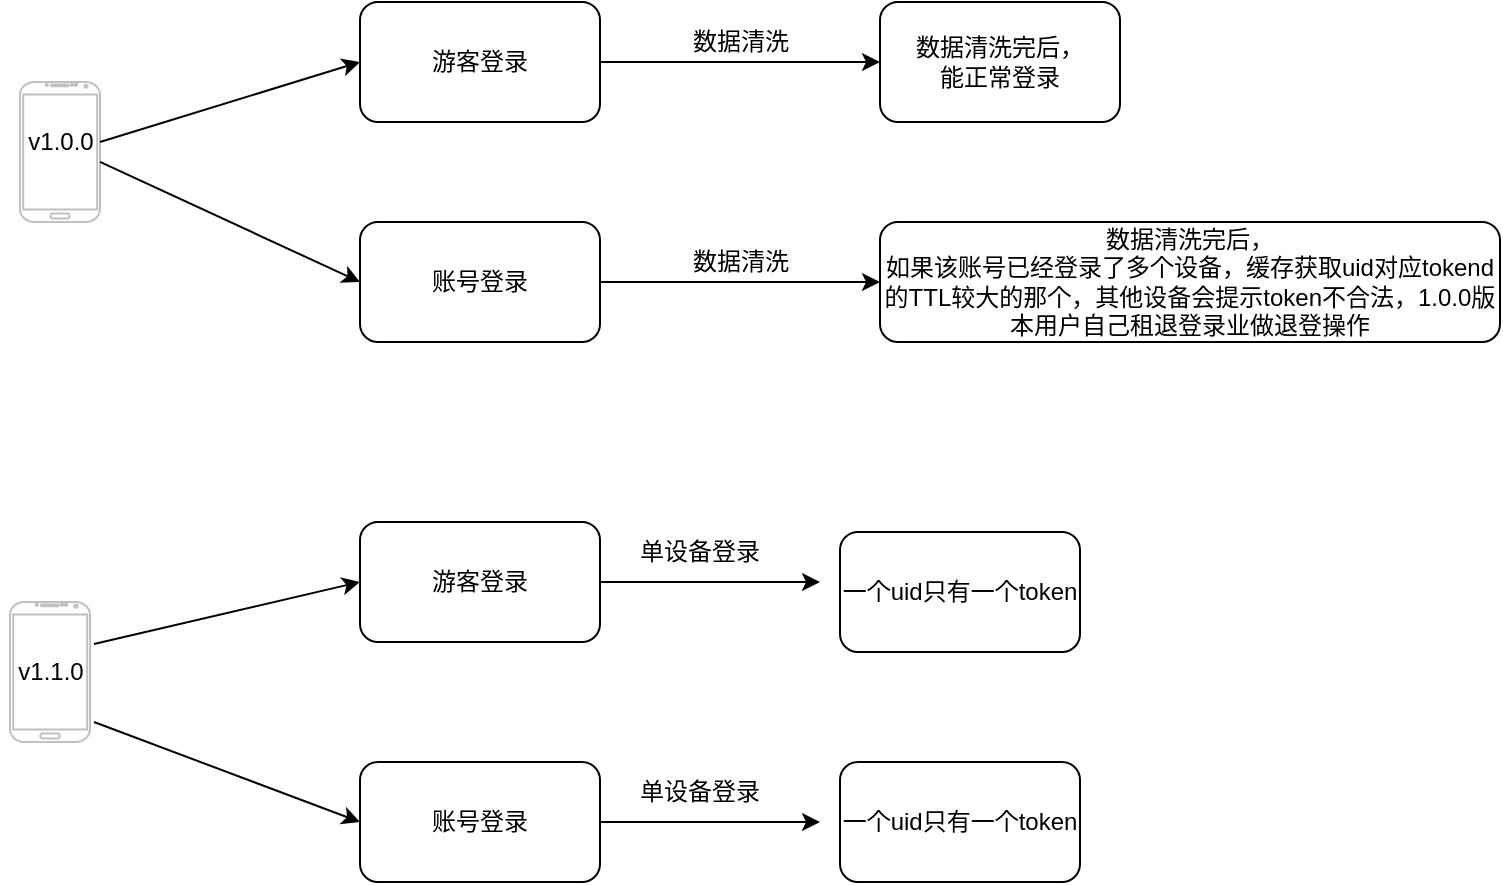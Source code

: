 <mxfile version="20.2.3" type="github">
  <diagram id="8-8gHvUHSm1OX7X32suz" name="第 1 页">
    <mxGraphModel dx="1662" dy="762" grid="1" gridSize="10" guides="1" tooltips="1" connect="1" arrows="1" fold="1" page="1" pageScale="1" pageWidth="2339" pageHeight="3300" math="0" shadow="0">
      <root>
        <mxCell id="0" />
        <mxCell id="1" parent="0" />
        <mxCell id="IQmeJuna6NQWmFTrqd04-4" value="" style="verticalLabelPosition=bottom;verticalAlign=top;html=1;shadow=0;dashed=0;strokeWidth=1;shape=mxgraph.android.phone2;strokeColor=#c0c0c0;" parent="1" vertex="1">
          <mxGeometry x="310" y="290" width="40" height="70" as="geometry" />
        </mxCell>
        <mxCell id="IQmeJuna6NQWmFTrqd04-13" style="edgeStyle=orthogonalEdgeStyle;rounded=0;orthogonalLoop=1;jettySize=auto;html=1;entryX=0;entryY=0.5;entryDx=0;entryDy=0;" parent="1" source="IQmeJuna6NQWmFTrqd04-7" target="IQmeJuna6NQWmFTrqd04-12" edge="1">
          <mxGeometry relative="1" as="geometry" />
        </mxCell>
        <mxCell id="IQmeJuna6NQWmFTrqd04-7" value="游客登录" style="rounded=1;whiteSpace=wrap;html=1;" parent="1" vertex="1">
          <mxGeometry x="480" y="250" width="120" height="60" as="geometry" />
        </mxCell>
        <mxCell id="IQmeJuna6NQWmFTrqd04-18" style="edgeStyle=orthogonalEdgeStyle;rounded=0;orthogonalLoop=1;jettySize=auto;html=1;entryX=0;entryY=0.5;entryDx=0;entryDy=0;" parent="1" source="IQmeJuna6NQWmFTrqd04-8" target="IQmeJuna6NQWmFTrqd04-15" edge="1">
          <mxGeometry relative="1" as="geometry" />
        </mxCell>
        <mxCell id="IQmeJuna6NQWmFTrqd04-8" value="账号登录" style="rounded=1;whiteSpace=wrap;html=1;" parent="1" vertex="1">
          <mxGeometry x="480" y="360" width="120" height="60" as="geometry" />
        </mxCell>
        <mxCell id="IQmeJuna6NQWmFTrqd04-9" value="" style="endArrow=classic;html=1;rounded=0;entryX=0;entryY=0.5;entryDx=0;entryDy=0;" parent="1" target="IQmeJuna6NQWmFTrqd04-7" edge="1">
          <mxGeometry width="50" height="50" relative="1" as="geometry">
            <mxPoint x="350" y="320" as="sourcePoint" />
            <mxPoint x="400" y="270" as="targetPoint" />
          </mxGeometry>
        </mxCell>
        <mxCell id="IQmeJuna6NQWmFTrqd04-10" value="" style="endArrow=classic;html=1;rounded=0;entryX=0;entryY=0.5;entryDx=0;entryDy=0;exitX=1;exitY=0.571;exitDx=0;exitDy=0;exitPerimeter=0;" parent="1" source="IQmeJuna6NQWmFTrqd04-4" edge="1">
          <mxGeometry width="50" height="50" relative="1" as="geometry">
            <mxPoint x="350" y="430" as="sourcePoint" />
            <mxPoint x="480" y="390" as="targetPoint" />
          </mxGeometry>
        </mxCell>
        <mxCell id="IQmeJuna6NQWmFTrqd04-12" value="数据清洗完后，&lt;br&gt;能正常登录" style="rounded=1;whiteSpace=wrap;html=1;" parent="1" vertex="1">
          <mxGeometry x="740" y="250" width="120" height="60" as="geometry" />
        </mxCell>
        <mxCell id="IQmeJuna6NQWmFTrqd04-14" value="数据清洗" style="text;html=1;align=center;verticalAlign=middle;resizable=0;points=[];autosize=1;strokeColor=none;fillColor=none;" parent="1" vertex="1">
          <mxGeometry x="640" y="260" width="60" height="20" as="geometry" />
        </mxCell>
        <mxCell id="IQmeJuna6NQWmFTrqd04-15" value="数据清洗完后，&lt;br&gt;如果该账号已经登录了多个设备，缓存获取uid对应tokend的TTL较大的那个，其他设备会提示token不合法，1.0.0版本用户自己租退登录业做退登操作" style="rounded=1;whiteSpace=wrap;html=1;" parent="1" vertex="1">
          <mxGeometry x="740" y="360" width="310" height="60" as="geometry" />
        </mxCell>
        <mxCell id="IQmeJuna6NQWmFTrqd04-19" value="数据清洗" style="text;html=1;align=center;verticalAlign=middle;resizable=0;points=[];autosize=1;strokeColor=none;fillColor=none;" parent="1" vertex="1">
          <mxGeometry x="640" y="370" width="60" height="20" as="geometry" />
        </mxCell>
        <mxCell id="IQmeJuna6NQWmFTrqd04-20" value="" style="verticalLabelPosition=bottom;verticalAlign=top;html=1;shadow=0;dashed=0;strokeWidth=1;shape=mxgraph.android.phone2;strokeColor=#c0c0c0;" parent="1" vertex="1">
          <mxGeometry x="305" y="550" width="40" height="70" as="geometry" />
        </mxCell>
        <mxCell id="IQmeJuna6NQWmFTrqd04-21" value="v1.0.0" style="text;html=1;align=center;verticalAlign=middle;resizable=0;points=[];autosize=1;strokeColor=none;fillColor=none;" parent="1" vertex="1">
          <mxGeometry x="305" y="310" width="50" height="20" as="geometry" />
        </mxCell>
        <mxCell id="IQmeJuna6NQWmFTrqd04-22" value="v1.1.0" style="text;html=1;align=center;verticalAlign=middle;resizable=0;points=[];autosize=1;strokeColor=none;fillColor=none;" parent="1" vertex="1">
          <mxGeometry x="300" y="575" width="50" height="20" as="geometry" />
        </mxCell>
        <mxCell id="IQmeJuna6NQWmFTrqd04-31" style="edgeStyle=orthogonalEdgeStyle;rounded=0;orthogonalLoop=1;jettySize=auto;html=1;" parent="1" source="IQmeJuna6NQWmFTrqd04-24" edge="1">
          <mxGeometry relative="1" as="geometry">
            <mxPoint x="710" y="540" as="targetPoint" />
          </mxGeometry>
        </mxCell>
        <mxCell id="IQmeJuna6NQWmFTrqd04-24" value="游客登录" style="rounded=1;whiteSpace=wrap;html=1;" parent="1" vertex="1">
          <mxGeometry x="480" y="510" width="120" height="60" as="geometry" />
        </mxCell>
        <mxCell id="IQmeJuna6NQWmFTrqd04-32" style="edgeStyle=orthogonalEdgeStyle;rounded=0;orthogonalLoop=1;jettySize=auto;html=1;" parent="1" source="IQmeJuna6NQWmFTrqd04-25" edge="1">
          <mxGeometry relative="1" as="geometry">
            <mxPoint x="710" y="660" as="targetPoint" />
          </mxGeometry>
        </mxCell>
        <mxCell id="IQmeJuna6NQWmFTrqd04-25" value="账号登录" style="rounded=1;whiteSpace=wrap;html=1;" parent="1" vertex="1">
          <mxGeometry x="480" y="630" width="120" height="60" as="geometry" />
        </mxCell>
        <mxCell id="IQmeJuna6NQWmFTrqd04-27" value="" style="endArrow=classic;html=1;rounded=0;exitX=0.94;exitY=-0.2;exitDx=0;exitDy=0;exitPerimeter=0;entryX=0;entryY=0.5;entryDx=0;entryDy=0;" parent="1" source="IQmeJuna6NQWmFTrqd04-22" target="IQmeJuna6NQWmFTrqd04-24" edge="1">
          <mxGeometry width="50" height="50" relative="1" as="geometry">
            <mxPoint x="430" y="550" as="sourcePoint" />
            <mxPoint x="480" y="500" as="targetPoint" />
          </mxGeometry>
        </mxCell>
        <mxCell id="IQmeJuna6NQWmFTrqd04-28" value="" style="endArrow=classic;html=1;rounded=0;" parent="1" edge="1">
          <mxGeometry width="50" height="50" relative="1" as="geometry">
            <mxPoint x="347" y="610" as="sourcePoint" />
            <mxPoint x="480" y="660" as="targetPoint" />
          </mxGeometry>
        </mxCell>
        <mxCell id="IQmeJuna6NQWmFTrqd04-29" value="一个uid只有一个token" style="rounded=1;whiteSpace=wrap;html=1;" parent="1" vertex="1">
          <mxGeometry x="720" y="515" width="120" height="60" as="geometry" />
        </mxCell>
        <mxCell id="IQmeJuna6NQWmFTrqd04-30" value="一个uid只有一个token" style="rounded=1;whiteSpace=wrap;html=1;" parent="1" vertex="1">
          <mxGeometry x="720" y="630" width="120" height="60" as="geometry" />
        </mxCell>
        <mxCell id="IQmeJuna6NQWmFTrqd04-34" value="单设备登录" style="text;html=1;strokeColor=none;fillColor=none;align=center;verticalAlign=middle;whiteSpace=wrap;rounded=0;" parent="1" vertex="1">
          <mxGeometry x="590" y="510" width="120" height="30" as="geometry" />
        </mxCell>
        <mxCell id="IQmeJuna6NQWmFTrqd04-36" value="单设备登录" style="text;html=1;strokeColor=none;fillColor=none;align=center;verticalAlign=middle;whiteSpace=wrap;rounded=0;" parent="1" vertex="1">
          <mxGeometry x="590" y="630" width="120" height="30" as="geometry" />
        </mxCell>
      </root>
    </mxGraphModel>
  </diagram>
</mxfile>
